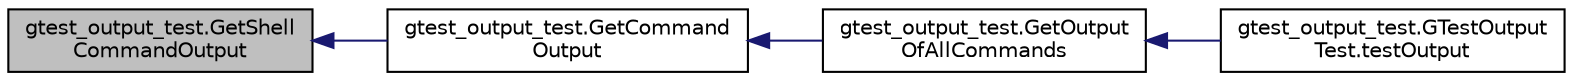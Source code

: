 digraph "gtest_output_test.GetShellCommandOutput"
{
  edge [fontname="Helvetica",fontsize="10",labelfontname="Helvetica",labelfontsize="10"];
  node [fontname="Helvetica",fontsize="10",shape=record];
  rankdir="LR";
  Node21 [label="gtest_output_test.GetShell\lCommandOutput",height=0.2,width=0.4,color="black", fillcolor="grey75", style="filled", fontcolor="black"];
  Node21 -> Node22 [dir="back",color="midnightblue",fontsize="10",style="solid",fontname="Helvetica"];
  Node22 [label="gtest_output_test.GetCommand\lOutput",height=0.2,width=0.4,color="black", fillcolor="white", style="filled",URL="$d6/dc2/namespacegtest__output__test.html#a953ec555d073485fbc7d9a092e8f1dea"];
  Node22 -> Node23 [dir="back",color="midnightblue",fontsize="10",style="solid",fontname="Helvetica"];
  Node23 [label="gtest_output_test.GetOutput\lOfAllCommands",height=0.2,width=0.4,color="black", fillcolor="white", style="filled",URL="$d6/dc2/namespacegtest__output__test.html#a9d88a4a9a91b97a369abac2170a23ebe"];
  Node23 -> Node24 [dir="back",color="midnightblue",fontsize="10",style="solid",fontname="Helvetica"];
  Node24 [label="gtest_output_test.GTestOutput\lTest.testOutput",height=0.2,width=0.4,color="black", fillcolor="white", style="filled",URL="$de/dbd/classgtest__output__test_1_1_g_test_output_test.html#a1e6b96f68c5bcb8271de3208fa7f9f64"];
}

